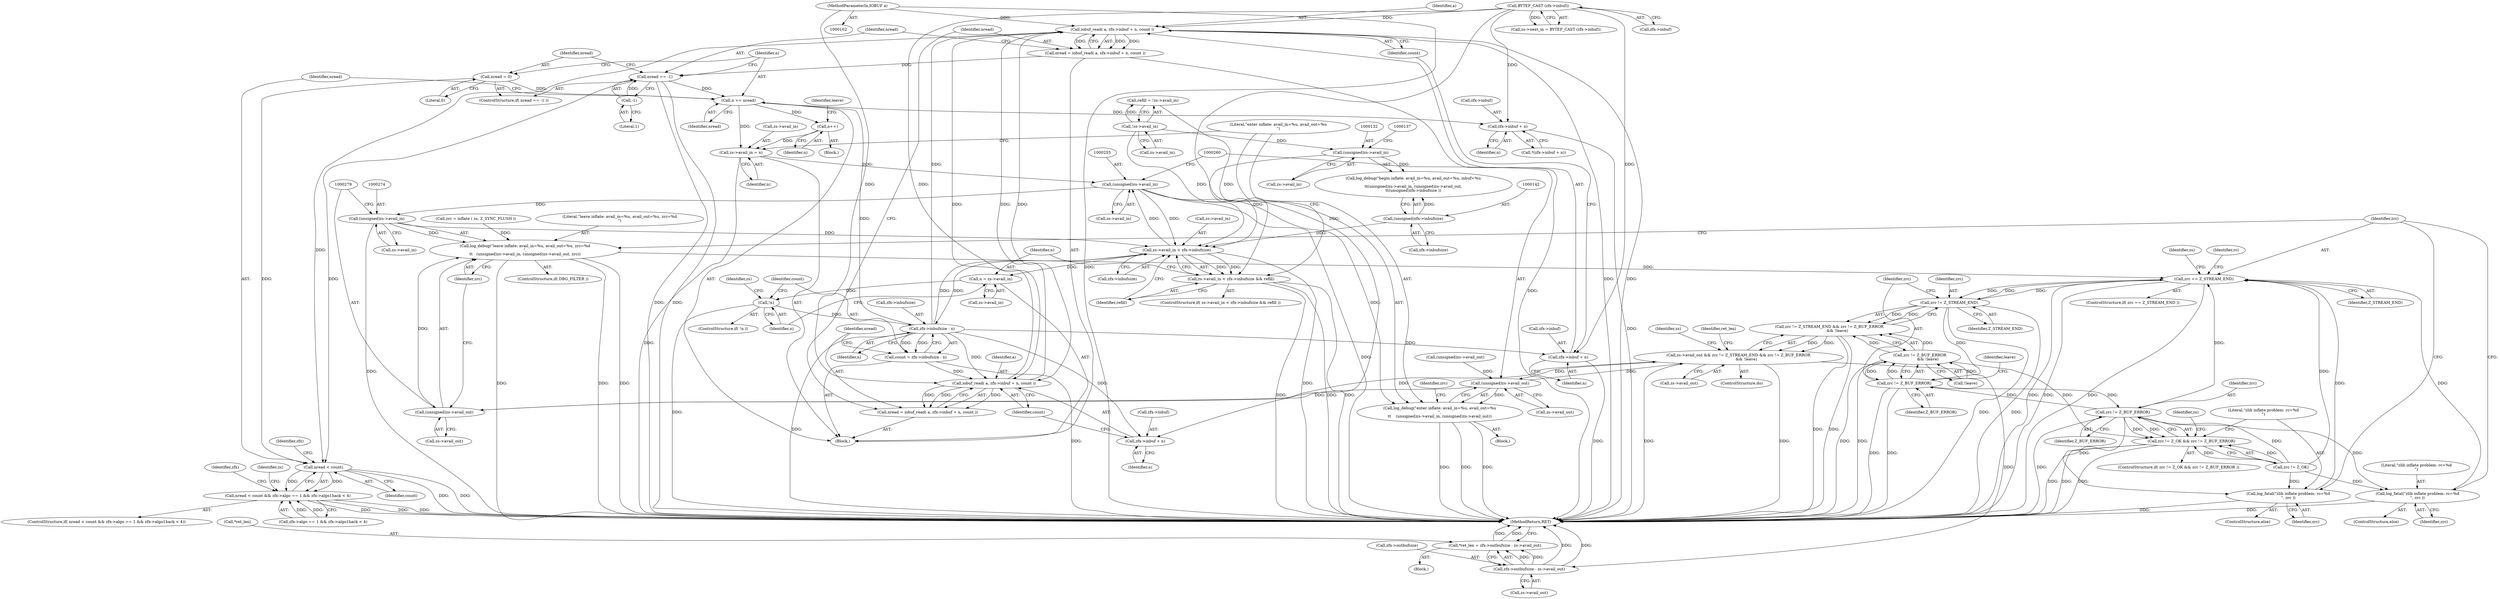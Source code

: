 digraph "0_gnupg_014b2103fcb12f261135e3954f26e9e07b39e342@API" {
"1000194" [label="(Call,iobuf_read( a, zfx->inbuf + n, count ))"];
"1000184" [label="(Call,iobuf_read( a, zfx->inbuf + n, count ))"];
"1000194" [label="(Call,iobuf_read( a, zfx->inbuf + n, count ))"];
"1000105" [label="(MethodParameterIn,IOBUF a)"];
"1000171" [label="(Call,BYTEF_CAST (zfx->inbuf))"];
"1000177" [label="(Call,zfx->inbufsize - n)"];
"1000150" [label="(Call,zs->avail_in < zfx->inbufsize)"];
"1000273" [label="(Call,(unsigned)zs->avail_in)"];
"1000254" [label="(Call,(unsigned)zs->avail_in)"];
"1000247" [label="(Call,zs->avail_in = n)"];
"1000210" [label="(Call,n += nread)"];
"1000207" [label="(Call,nread = 0)"];
"1000203" [label="(Call,nread == -1)"];
"1000192" [label="(Call,nread = iobuf_read( a, zfx->inbuf + n, count ))"];
"1000205" [label="(Call,-1)"];
"1000242" [label="(Call,n++)"];
"1000131" [label="(Call,(unsigned)zs->avail_in)"];
"1000123" [label="(Call,!zs->avail_in)"];
"1000141" [label="(Call,(unsigned)zfx->inbufsize)"];
"1000165" [label="(Call,!n)"];
"1000159" [label="(Call,n = zs->avail_in)"];
"1000175" [label="(Call,count = zfx->inbufsize - n)"];
"1000182" [label="(Call,nread = iobuf_read( a, zfx->inbuf + n, count ))"];
"1000232" [label="(Call,zfx->inbuf + n)"];
"1000149" [label="(Call,zs->avail_in < zfx->inbufsize && refill)"];
"1000186" [label="(Call,zfx->inbuf + n)"];
"1000196" [label="(Call,zfx->inbuf + n)"];
"1000252" [label="(Call,log_debug(\"enter inflate: avail_in=%u, avail_out=%u\n\",\n\t\t    (unsigned)zs->avail_in, (unsigned)zs->avail_out))"];
"1000271" [label="(Call,log_debug(\"leave inflate: avail_in=%u, avail_out=%u, zrc=%d\n\",\n\t\t   (unsigned)zs->avail_in, (unsigned)zs->avail_out, zrc))"];
"1000312" [label="(Call,zrc == Z_STREAM_END)"];
"1000324" [label="(Call,zrc != Z_STREAM_END)"];
"1000323" [label="(Call,zrc != Z_STREAM_END && zrc != Z_BUF_ERROR\n             && !leave)"];
"1000319" [label="(Call,zs->avail_out && zrc != Z_STREAM_END && zrc != Z_BUF_ERROR\n             && !leave)"];
"1000259" [label="(Call,(unsigned)zs->avail_out)"];
"1000278" [label="(Call,(unsigned)zs->avail_out)"];
"1000336" [label="(Call,zfx->outbufsize - zs->avail_out)"];
"1000333" [label="(Call,*ret_len = zfx->outbufsize - zs->avail_out)"];
"1000328" [label="(Call,zrc != Z_BUF_ERROR)"];
"1000290" [label="(Call,zrc != Z_BUF_ERROR)"];
"1000286" [label="(Call,zrc != Z_OK && zrc != Z_BUF_ERROR)"];
"1000304" [label="(Call,log_fatal(\"zlib inflate problem: rc=%d\n\", zrc ))"];
"1000308" [label="(Call,log_fatal(\"zlib inflate problem: rc=%d\n\", zrc ))"];
"1000327" [label="(Call,zrc != Z_BUF_ERROR\n             && !leave)"];
"1000215" [label="(Call,nread < count)"];
"1000214" [label="(Call,nread < count && zfx->algo == 1 && zfx->algo1hack < 4)"];
"1000204" [label="(Identifier,nread)"];
"1000335" [label="(Identifier,ret_len)"];
"1000161" [label="(Call,zs->avail_in)"];
"1000191" [label="(Identifier,count)"];
"1000296" [label="(Identifier,zs)"];
"1000149" [label="(Call,zs->avail_in < zfx->inbufsize && refill)"];
"1000217" [label="(Identifier,count)"];
"1000343" [label="(MethodReturn,RET)"];
"1000194" [label="(Call,iobuf_read( a, zfx->inbuf + n, count ))"];
"1000176" [label="(Identifier,count)"];
"1000316" [label="(Identifier,rc)"];
"1000323" [label="(Call,zrc != Z_STREAM_END && zrc != Z_BUF_ERROR\n             && !leave)"];
"1000146" [label="(ControlStructure,do)"];
"1000337" [label="(Call,zfx->outbufsize)"];
"1000304" [label="(Call,log_fatal(\"zlib inflate problem: rc=%d\n\", zrc ))"];
"1000150" [label="(Call,zs->avail_in < zfx->inbufsize)"];
"1000265" [label="(Identifier,zrc)"];
"1000261" [label="(Call,zs->avail_out)"];
"1000248" [label="(Call,zs->avail_in)"];
"1000154" [label="(Call,zfx->inbufsize)"];
"1000181" [label="(Identifier,n)"];
"1000190" [label="(Identifier,n)"];
"1000151" [label="(Call,zs->avail_in)"];
"1000319" [label="(Call,zs->avail_out && zrc != Z_STREAM_END && zrc != Z_BUF_ERROR\n             && !leave)"];
"1000340" [label="(Call,zs->avail_out)"];
"1000147" [label="(Block,)"];
"1000256" [label="(Call,zs->avail_in)"];
"1000278" [label="(Call,(unsigned)zs->avail_out)"];
"1000206" [label="(Literal,1)"];
"1000121" [label="(Call,refill = !zs->avail_in)"];
"1000313" [label="(Identifier,zrc)"];
"1000285" [label="(ControlStructure,if( zrc != Z_OK && zrc != Z_BUF_ERROR ))"];
"1000133" [label="(Call,zs->avail_in)"];
"1000213" [label="(ControlStructure,if( nread < count && zfx->algo == 1 && zfx->algo1hack < 4))"];
"1000311" [label="(ControlStructure,if( zrc == Z_STREAM_END ))"];
"1000165" [label="(Call,!n)"];
"1000159" [label="(Call,n = zs->avail_in)"];
"1000183" [label="(Identifier,nread)"];
"1000141" [label="(Call,(unsigned)zfx->inbufsize)"];
"1000251" [label="(Identifier,n)"];
"1000202" [label="(ControlStructure,if( nread == -1 ))"];
"1000193" [label="(Identifier,nread)"];
"1000328" [label="(Call,zrc != Z_BUF_ERROR)"];
"1000291" [label="(Identifier,zrc)"];
"1000216" [label="(Identifier,nread)"];
"1000336" [label="(Call,zfx->outbufsize - zs->avail_out)"];
"1000314" [label="(Identifier,Z_STREAM_END)"];
"1000177" [label="(Call,zfx->inbufsize - n)"];
"1000306" [label="(Identifier,zrc)"];
"1000334" [label="(Call,*ret_len)"];
"1000207" [label="(Call,nread = 0)"];
"1000167" [label="(Call,zs->next_in = BYTEF_CAST (zfx->inbuf))"];
"1000333" [label="(Call,*ret_len = zfx->outbufsize - zs->avail_out)"];
"1000124" [label="(Call,zs->avail_in)"];
"1000192" [label="(Call,nread = iobuf_read( a, zfx->inbuf + n, count ))"];
"1000185" [label="(Identifier,a)"];
"1000264" [label="(Call,zrc = inflate ( zs, Z_SYNC_FLUSH ))"];
"1000325" [label="(Identifier,zrc)"];
"1000242" [label="(Call,n++)"];
"1000320" [label="(Call,zs->avail_out)"];
"1000283" [label="(Identifier,zrc)"];
"1000332" [label="(Identifier,leave)"];
"1000208" [label="(Identifier,nread)"];
"1000329" [label="(Identifier,zrc)"];
"1000331" [label="(Call,!leave)"];
"1000171" [label="(Call,BYTEF_CAST (zfx->inbuf))"];
"1000215" [label="(Call,nread < count)"];
"1000243" [label="(Identifier,n)"];
"1000290" [label="(Call,zrc != Z_BUF_ERROR)"];
"1000305" [label="(Literal,\"zlib inflate problem: rc=%d\n\")"];
"1000247" [label="(Call,zs->avail_in = n)"];
"1000166" [label="(Identifier,n)"];
"1000175" [label="(Call,count = zfx->inbufsize - n)"];
"1000327" [label="(Call,zrc != Z_BUF_ERROR\n             && !leave)"];
"1000249" [label="(Identifier,zs)"];
"1000212" [label="(Identifier,nread)"];
"1000196" [label="(Call,zfx->inbuf + n)"];
"1000160" [label="(Identifier,n)"];
"1000195" [label="(Identifier,a)"];
"1000253" [label="(Literal,\"enter inflate: avail_in=%u, avail_out=%u\n\")"];
"1000234" [label="(Identifier,zfx)"];
"1000182" [label="(Call,nread = iobuf_read( a, zfx->inbuf + n, count ))"];
"1000218" [label="(Call,zfx->algo == 1 && zfx->algo1hack < 4)"];
"1000303" [label="(ControlStructure,else)"];
"1000310" [label="(Identifier,zrc)"];
"1000214" [label="(Call,nread < count && zfx->algo == 1 && zfx->algo1hack < 4)"];
"1000280" [label="(Call,zs->avail_out)"];
"1000312" [label="(Call,zrc == Z_STREAM_END)"];
"1000205" [label="(Call,-1)"];
"1000221" [label="(Identifier,zfx)"];
"1000330" [label="(Identifier,Z_BUF_ERROR)"];
"1000129" [label="(Call,log_debug(\"begin inflate: avail_in=%u, avail_out=%u, inbuf=%u\n\",\n\t\t(unsigned)zs->avail_in, (unsigned)zs->avail_out,\n\t\t(unsigned)zfx->inbufsize ))"];
"1000187" [label="(Call,zfx->inbuf)"];
"1000148" [label="(ControlStructure,if( zs->avail_in < zfx->inbufsize && refill ))"];
"1000211" [label="(Identifier,n)"];
"1000184" [label="(Call,iobuf_read( a, zfx->inbuf + n, count ))"];
"1000309" [label="(Literal,\"zlib inflate problem: rc=%d\n\")"];
"1000231" [label="(Call,*(zfx->inbuf + n))"];
"1000169" [label="(Identifier,zs)"];
"1000233" [label="(Call,zfx->inbuf)"];
"1000307" [label="(ControlStructure,else)"];
"1000143" [label="(Call,zfx->inbufsize)"];
"1000321" [label="(Identifier,zs)"];
"1000186" [label="(Call,zfx->inbuf + n)"];
"1000105" [label="(MethodParameterIn,IOBUF a)"];
"1000107" [label="(Block,)"];
"1000232" [label="(Call,zfx->inbuf + n)"];
"1000197" [label="(Call,zfx->inbuf)"];
"1000164" [label="(ControlStructure,if( !n ))"];
"1000210" [label="(Call,n += nread)"];
"1000275" [label="(Call,zs->avail_in)"];
"1000229" [label="(Block,)"];
"1000273" [label="(Call,(unsigned)zs->avail_in)"];
"1000254" [label="(Call,(unsigned)zs->avail_in)"];
"1000203" [label="(Call,nread == -1)"];
"1000286" [label="(Call,zrc != Z_OK && zrc != Z_BUF_ERROR)"];
"1000201" [label="(Identifier,count)"];
"1000245" [label="(Identifier,leave)"];
"1000236" [label="(Identifier,n)"];
"1000157" [label="(Identifier,refill)"];
"1000123" [label="(Call,!zs->avail_in)"];
"1000272" [label="(Literal,\"leave inflate: avail_in=%u, avail_out=%u, zrc=%d\n\")"];
"1000271" [label="(Call,log_debug(\"leave inflate: avail_in=%u, avail_out=%u, zrc=%d\n\",\n\t\t   (unsigned)zs->avail_in, (unsigned)zs->avail_out, zrc))"];
"1000136" [label="(Call,(unsigned)zs->avail_out)"];
"1000269" [label="(ControlStructure,if( DBG_FILTER ))"];
"1000287" [label="(Call,zrc != Z_OK)"];
"1000158" [label="(Block,)"];
"1000200" [label="(Identifier,n)"];
"1000152" [label="(Identifier,zs)"];
"1000209" [label="(Literal,0)"];
"1000292" [label="(Identifier,Z_BUF_ERROR)"];
"1000308" [label="(Call,log_fatal(\"zlib inflate problem: rc=%d\n\", zrc ))"];
"1000259" [label="(Call,(unsigned)zs->avail_out)"];
"1000178" [label="(Call,zfx->inbufsize)"];
"1000252" [label="(Call,log_debug(\"enter inflate: avail_in=%u, avail_out=%u\n\",\n\t\t    (unsigned)zs->avail_in, (unsigned)zs->avail_out))"];
"1000324" [label="(Call,zrc != Z_STREAM_END)"];
"1000172" [label="(Call,zfx->inbuf)"];
"1000131" [label="(Call,(unsigned)zs->avail_in)"];
"1000326" [label="(Identifier,Z_STREAM_END)"];
"1000194" -> "1000192"  [label="AST: "];
"1000194" -> "1000201"  [label="CFG: "];
"1000195" -> "1000194"  [label="AST: "];
"1000196" -> "1000194"  [label="AST: "];
"1000201" -> "1000194"  [label="AST: "];
"1000192" -> "1000194"  [label="CFG: "];
"1000194" -> "1000343"  [label="DDG: "];
"1000194" -> "1000343"  [label="DDG: "];
"1000194" -> "1000184"  [label="DDG: "];
"1000194" -> "1000192"  [label="DDG: "];
"1000194" -> "1000192"  [label="DDG: "];
"1000194" -> "1000192"  [label="DDG: "];
"1000184" -> "1000194"  [label="DDG: "];
"1000184" -> "1000194"  [label="DDG: "];
"1000105" -> "1000194"  [label="DDG: "];
"1000171" -> "1000194"  [label="DDG: "];
"1000177" -> "1000194"  [label="DDG: "];
"1000194" -> "1000215"  [label="DDG: "];
"1000184" -> "1000182"  [label="AST: "];
"1000184" -> "1000191"  [label="CFG: "];
"1000185" -> "1000184"  [label="AST: "];
"1000186" -> "1000184"  [label="AST: "];
"1000191" -> "1000184"  [label="AST: "];
"1000182" -> "1000184"  [label="CFG: "];
"1000184" -> "1000182"  [label="DDG: "];
"1000184" -> "1000182"  [label="DDG: "];
"1000184" -> "1000182"  [label="DDG: "];
"1000105" -> "1000184"  [label="DDG: "];
"1000171" -> "1000184"  [label="DDG: "];
"1000177" -> "1000184"  [label="DDG: "];
"1000175" -> "1000184"  [label="DDG: "];
"1000105" -> "1000102"  [label="AST: "];
"1000105" -> "1000343"  [label="DDG: "];
"1000171" -> "1000167"  [label="AST: "];
"1000171" -> "1000172"  [label="CFG: "];
"1000172" -> "1000171"  [label="AST: "];
"1000167" -> "1000171"  [label="CFG: "];
"1000171" -> "1000167"  [label="DDG: "];
"1000171" -> "1000186"  [label="DDG: "];
"1000171" -> "1000196"  [label="DDG: "];
"1000171" -> "1000232"  [label="DDG: "];
"1000177" -> "1000175"  [label="AST: "];
"1000177" -> "1000181"  [label="CFG: "];
"1000178" -> "1000177"  [label="AST: "];
"1000181" -> "1000177"  [label="AST: "];
"1000175" -> "1000177"  [label="CFG: "];
"1000177" -> "1000343"  [label="DDG: "];
"1000177" -> "1000150"  [label="DDG: "];
"1000177" -> "1000175"  [label="DDG: "];
"1000177" -> "1000175"  [label="DDG: "];
"1000150" -> "1000177"  [label="DDG: "];
"1000165" -> "1000177"  [label="DDG: "];
"1000177" -> "1000186"  [label="DDG: "];
"1000177" -> "1000196"  [label="DDG: "];
"1000177" -> "1000210"  [label="DDG: "];
"1000150" -> "1000149"  [label="AST: "];
"1000150" -> "1000154"  [label="CFG: "];
"1000151" -> "1000150"  [label="AST: "];
"1000154" -> "1000150"  [label="AST: "];
"1000157" -> "1000150"  [label="CFG: "];
"1000149" -> "1000150"  [label="CFG: "];
"1000150" -> "1000343"  [label="DDG: "];
"1000150" -> "1000149"  [label="DDG: "];
"1000150" -> "1000149"  [label="DDG: "];
"1000273" -> "1000150"  [label="DDG: "];
"1000131" -> "1000150"  [label="DDG: "];
"1000254" -> "1000150"  [label="DDG: "];
"1000123" -> "1000150"  [label="DDG: "];
"1000141" -> "1000150"  [label="DDG: "];
"1000150" -> "1000159"  [label="DDG: "];
"1000150" -> "1000254"  [label="DDG: "];
"1000273" -> "1000271"  [label="AST: "];
"1000273" -> "1000275"  [label="CFG: "];
"1000274" -> "1000273"  [label="AST: "];
"1000275" -> "1000273"  [label="AST: "];
"1000279" -> "1000273"  [label="CFG: "];
"1000273" -> "1000343"  [label="DDG: "];
"1000273" -> "1000271"  [label="DDG: "];
"1000254" -> "1000273"  [label="DDG: "];
"1000254" -> "1000252"  [label="AST: "];
"1000254" -> "1000256"  [label="CFG: "];
"1000255" -> "1000254"  [label="AST: "];
"1000256" -> "1000254"  [label="AST: "];
"1000260" -> "1000254"  [label="CFG: "];
"1000254" -> "1000343"  [label="DDG: "];
"1000254" -> "1000252"  [label="DDG: "];
"1000247" -> "1000254"  [label="DDG: "];
"1000247" -> "1000158"  [label="AST: "];
"1000247" -> "1000251"  [label="CFG: "];
"1000248" -> "1000247"  [label="AST: "];
"1000251" -> "1000247"  [label="AST: "];
"1000253" -> "1000247"  [label="CFG: "];
"1000247" -> "1000343"  [label="DDG: "];
"1000210" -> "1000247"  [label="DDG: "];
"1000242" -> "1000247"  [label="DDG: "];
"1000210" -> "1000158"  [label="AST: "];
"1000210" -> "1000212"  [label="CFG: "];
"1000211" -> "1000210"  [label="AST: "];
"1000212" -> "1000210"  [label="AST: "];
"1000216" -> "1000210"  [label="CFG: "];
"1000207" -> "1000210"  [label="DDG: "];
"1000203" -> "1000210"  [label="DDG: "];
"1000210" -> "1000232"  [label="DDG: "];
"1000210" -> "1000242"  [label="DDG: "];
"1000207" -> "1000202"  [label="AST: "];
"1000207" -> "1000209"  [label="CFG: "];
"1000208" -> "1000207"  [label="AST: "];
"1000209" -> "1000207"  [label="AST: "];
"1000211" -> "1000207"  [label="CFG: "];
"1000207" -> "1000215"  [label="DDG: "];
"1000203" -> "1000202"  [label="AST: "];
"1000203" -> "1000205"  [label="CFG: "];
"1000204" -> "1000203"  [label="AST: "];
"1000205" -> "1000203"  [label="AST: "];
"1000208" -> "1000203"  [label="CFG: "];
"1000211" -> "1000203"  [label="CFG: "];
"1000203" -> "1000343"  [label="DDG: "];
"1000203" -> "1000343"  [label="DDG: "];
"1000192" -> "1000203"  [label="DDG: "];
"1000205" -> "1000203"  [label="DDG: "];
"1000203" -> "1000215"  [label="DDG: "];
"1000192" -> "1000158"  [label="AST: "];
"1000193" -> "1000192"  [label="AST: "];
"1000204" -> "1000192"  [label="CFG: "];
"1000192" -> "1000343"  [label="DDG: "];
"1000205" -> "1000206"  [label="CFG: "];
"1000206" -> "1000205"  [label="AST: "];
"1000242" -> "1000229"  [label="AST: "];
"1000242" -> "1000243"  [label="CFG: "];
"1000243" -> "1000242"  [label="AST: "];
"1000245" -> "1000242"  [label="CFG: "];
"1000131" -> "1000129"  [label="AST: "];
"1000131" -> "1000133"  [label="CFG: "];
"1000132" -> "1000131"  [label="AST: "];
"1000133" -> "1000131"  [label="AST: "];
"1000137" -> "1000131"  [label="CFG: "];
"1000131" -> "1000129"  [label="DDG: "];
"1000123" -> "1000131"  [label="DDG: "];
"1000123" -> "1000121"  [label="AST: "];
"1000123" -> "1000124"  [label="CFG: "];
"1000124" -> "1000123"  [label="AST: "];
"1000121" -> "1000123"  [label="CFG: "];
"1000123" -> "1000121"  [label="DDG: "];
"1000141" -> "1000129"  [label="AST: "];
"1000141" -> "1000143"  [label="CFG: "];
"1000142" -> "1000141"  [label="AST: "];
"1000143" -> "1000141"  [label="AST: "];
"1000129" -> "1000141"  [label="CFG: "];
"1000141" -> "1000129"  [label="DDG: "];
"1000165" -> "1000164"  [label="AST: "];
"1000165" -> "1000166"  [label="CFG: "];
"1000166" -> "1000165"  [label="AST: "];
"1000169" -> "1000165"  [label="CFG: "];
"1000176" -> "1000165"  [label="CFG: "];
"1000165" -> "1000343"  [label="DDG: "];
"1000159" -> "1000165"  [label="DDG: "];
"1000159" -> "1000158"  [label="AST: "];
"1000159" -> "1000161"  [label="CFG: "];
"1000160" -> "1000159"  [label="AST: "];
"1000161" -> "1000159"  [label="AST: "];
"1000166" -> "1000159"  [label="CFG: "];
"1000175" -> "1000158"  [label="AST: "];
"1000176" -> "1000175"  [label="AST: "];
"1000183" -> "1000175"  [label="CFG: "];
"1000175" -> "1000343"  [label="DDG: "];
"1000182" -> "1000158"  [label="AST: "];
"1000183" -> "1000182"  [label="AST: "];
"1000193" -> "1000182"  [label="CFG: "];
"1000232" -> "1000231"  [label="AST: "];
"1000232" -> "1000236"  [label="CFG: "];
"1000233" -> "1000232"  [label="AST: "];
"1000236" -> "1000232"  [label="AST: "];
"1000231" -> "1000232"  [label="CFG: "];
"1000232" -> "1000343"  [label="DDG: "];
"1000149" -> "1000148"  [label="AST: "];
"1000149" -> "1000157"  [label="CFG: "];
"1000157" -> "1000149"  [label="AST: "];
"1000160" -> "1000149"  [label="CFG: "];
"1000253" -> "1000149"  [label="CFG: "];
"1000149" -> "1000343"  [label="DDG: "];
"1000149" -> "1000343"  [label="DDG: "];
"1000149" -> "1000343"  [label="DDG: "];
"1000121" -> "1000149"  [label="DDG: "];
"1000186" -> "1000190"  [label="CFG: "];
"1000187" -> "1000186"  [label="AST: "];
"1000190" -> "1000186"  [label="AST: "];
"1000191" -> "1000186"  [label="CFG: "];
"1000196" -> "1000200"  [label="CFG: "];
"1000197" -> "1000196"  [label="AST: "];
"1000200" -> "1000196"  [label="AST: "];
"1000201" -> "1000196"  [label="CFG: "];
"1000196" -> "1000343"  [label="DDG: "];
"1000252" -> "1000147"  [label="AST: "];
"1000252" -> "1000259"  [label="CFG: "];
"1000253" -> "1000252"  [label="AST: "];
"1000259" -> "1000252"  [label="AST: "];
"1000265" -> "1000252"  [label="CFG: "];
"1000252" -> "1000343"  [label="DDG: "];
"1000252" -> "1000343"  [label="DDG: "];
"1000252" -> "1000343"  [label="DDG: "];
"1000259" -> "1000252"  [label="DDG: "];
"1000271" -> "1000269"  [label="AST: "];
"1000271" -> "1000283"  [label="CFG: "];
"1000272" -> "1000271"  [label="AST: "];
"1000278" -> "1000271"  [label="AST: "];
"1000283" -> "1000271"  [label="AST: "];
"1000313" -> "1000271"  [label="CFG: "];
"1000271" -> "1000343"  [label="DDG: "];
"1000271" -> "1000343"  [label="DDG: "];
"1000271" -> "1000343"  [label="DDG: "];
"1000278" -> "1000271"  [label="DDG: "];
"1000264" -> "1000271"  [label="DDG: "];
"1000271" -> "1000312"  [label="DDG: "];
"1000312" -> "1000311"  [label="AST: "];
"1000312" -> "1000314"  [label="CFG: "];
"1000313" -> "1000312"  [label="AST: "];
"1000314" -> "1000312"  [label="AST: "];
"1000321" -> "1000312"  [label="CFG: "];
"1000316" -> "1000312"  [label="CFG: "];
"1000312" -> "1000343"  [label="DDG: "];
"1000312" -> "1000343"  [label="DDG: "];
"1000312" -> "1000343"  [label="DDG: "];
"1000308" -> "1000312"  [label="DDG: "];
"1000290" -> "1000312"  [label="DDG: "];
"1000304" -> "1000312"  [label="DDG: "];
"1000287" -> "1000312"  [label="DDG: "];
"1000324" -> "1000312"  [label="DDG: "];
"1000312" -> "1000324"  [label="DDG: "];
"1000312" -> "1000324"  [label="DDG: "];
"1000324" -> "1000323"  [label="AST: "];
"1000324" -> "1000326"  [label="CFG: "];
"1000325" -> "1000324"  [label="AST: "];
"1000326" -> "1000324"  [label="AST: "];
"1000329" -> "1000324"  [label="CFG: "];
"1000323" -> "1000324"  [label="CFG: "];
"1000324" -> "1000343"  [label="DDG: "];
"1000324" -> "1000343"  [label="DDG: "];
"1000324" -> "1000323"  [label="DDG: "];
"1000324" -> "1000323"  [label="DDG: "];
"1000324" -> "1000328"  [label="DDG: "];
"1000323" -> "1000319"  [label="AST: "];
"1000323" -> "1000327"  [label="CFG: "];
"1000327" -> "1000323"  [label="AST: "];
"1000319" -> "1000323"  [label="CFG: "];
"1000323" -> "1000343"  [label="DDG: "];
"1000323" -> "1000343"  [label="DDG: "];
"1000323" -> "1000319"  [label="DDG: "];
"1000323" -> "1000319"  [label="DDG: "];
"1000327" -> "1000323"  [label="DDG: "];
"1000327" -> "1000323"  [label="DDG: "];
"1000319" -> "1000146"  [label="AST: "];
"1000319" -> "1000320"  [label="CFG: "];
"1000320" -> "1000319"  [label="AST: "];
"1000152" -> "1000319"  [label="CFG: "];
"1000335" -> "1000319"  [label="CFG: "];
"1000319" -> "1000343"  [label="DDG: "];
"1000319" -> "1000343"  [label="DDG: "];
"1000319" -> "1000259"  [label="DDG: "];
"1000278" -> "1000319"  [label="DDG: "];
"1000259" -> "1000319"  [label="DDG: "];
"1000319" -> "1000336"  [label="DDG: "];
"1000259" -> "1000261"  [label="CFG: "];
"1000260" -> "1000259"  [label="AST: "];
"1000261" -> "1000259"  [label="AST: "];
"1000136" -> "1000259"  [label="DDG: "];
"1000259" -> "1000278"  [label="DDG: "];
"1000278" -> "1000280"  [label="CFG: "];
"1000279" -> "1000278"  [label="AST: "];
"1000280" -> "1000278"  [label="AST: "];
"1000283" -> "1000278"  [label="CFG: "];
"1000336" -> "1000333"  [label="AST: "];
"1000336" -> "1000340"  [label="CFG: "];
"1000337" -> "1000336"  [label="AST: "];
"1000340" -> "1000336"  [label="AST: "];
"1000333" -> "1000336"  [label="CFG: "];
"1000336" -> "1000343"  [label="DDG: "];
"1000336" -> "1000343"  [label="DDG: "];
"1000336" -> "1000333"  [label="DDG: "];
"1000336" -> "1000333"  [label="DDG: "];
"1000333" -> "1000107"  [label="AST: "];
"1000334" -> "1000333"  [label="AST: "];
"1000343" -> "1000333"  [label="CFG: "];
"1000333" -> "1000343"  [label="DDG: "];
"1000333" -> "1000343"  [label="DDG: "];
"1000328" -> "1000327"  [label="AST: "];
"1000328" -> "1000330"  [label="CFG: "];
"1000329" -> "1000328"  [label="AST: "];
"1000330" -> "1000328"  [label="AST: "];
"1000332" -> "1000328"  [label="CFG: "];
"1000327" -> "1000328"  [label="CFG: "];
"1000328" -> "1000343"  [label="DDG: "];
"1000328" -> "1000343"  [label="DDG: "];
"1000328" -> "1000290"  [label="DDG: "];
"1000328" -> "1000327"  [label="DDG: "];
"1000328" -> "1000327"  [label="DDG: "];
"1000290" -> "1000328"  [label="DDG: "];
"1000290" -> "1000286"  [label="AST: "];
"1000290" -> "1000292"  [label="CFG: "];
"1000291" -> "1000290"  [label="AST: "];
"1000292" -> "1000290"  [label="AST: "];
"1000286" -> "1000290"  [label="CFG: "];
"1000290" -> "1000343"  [label="DDG: "];
"1000290" -> "1000286"  [label="DDG: "];
"1000290" -> "1000286"  [label="DDG: "];
"1000287" -> "1000290"  [label="DDG: "];
"1000290" -> "1000304"  [label="DDG: "];
"1000290" -> "1000308"  [label="DDG: "];
"1000286" -> "1000285"  [label="AST: "];
"1000286" -> "1000287"  [label="CFG: "];
"1000287" -> "1000286"  [label="AST: "];
"1000296" -> "1000286"  [label="CFG: "];
"1000309" -> "1000286"  [label="CFG: "];
"1000286" -> "1000343"  [label="DDG: "];
"1000286" -> "1000343"  [label="DDG: "];
"1000286" -> "1000343"  [label="DDG: "];
"1000287" -> "1000286"  [label="DDG: "];
"1000287" -> "1000286"  [label="DDG: "];
"1000327" -> "1000286"  [label="DDG: "];
"1000304" -> "1000303"  [label="AST: "];
"1000304" -> "1000306"  [label="CFG: "];
"1000305" -> "1000304"  [label="AST: "];
"1000306" -> "1000304"  [label="AST: "];
"1000313" -> "1000304"  [label="CFG: "];
"1000304" -> "1000343"  [label="DDG: "];
"1000287" -> "1000304"  [label="DDG: "];
"1000308" -> "1000307"  [label="AST: "];
"1000308" -> "1000310"  [label="CFG: "];
"1000309" -> "1000308"  [label="AST: "];
"1000310" -> "1000308"  [label="AST: "];
"1000313" -> "1000308"  [label="CFG: "];
"1000308" -> "1000343"  [label="DDG: "];
"1000287" -> "1000308"  [label="DDG: "];
"1000327" -> "1000331"  [label="CFG: "];
"1000331" -> "1000327"  [label="AST: "];
"1000327" -> "1000343"  [label="DDG: "];
"1000327" -> "1000343"  [label="DDG: "];
"1000331" -> "1000327"  [label="DDG: "];
"1000215" -> "1000214"  [label="AST: "];
"1000215" -> "1000217"  [label="CFG: "];
"1000216" -> "1000215"  [label="AST: "];
"1000217" -> "1000215"  [label="AST: "];
"1000221" -> "1000215"  [label="CFG: "];
"1000214" -> "1000215"  [label="CFG: "];
"1000215" -> "1000343"  [label="DDG: "];
"1000215" -> "1000343"  [label="DDG: "];
"1000215" -> "1000214"  [label="DDG: "];
"1000215" -> "1000214"  [label="DDG: "];
"1000214" -> "1000213"  [label="AST: "];
"1000214" -> "1000218"  [label="CFG: "];
"1000218" -> "1000214"  [label="AST: "];
"1000234" -> "1000214"  [label="CFG: "];
"1000249" -> "1000214"  [label="CFG: "];
"1000214" -> "1000343"  [label="DDG: "];
"1000214" -> "1000343"  [label="DDG: "];
"1000214" -> "1000343"  [label="DDG: "];
"1000218" -> "1000214"  [label="DDG: "];
"1000218" -> "1000214"  [label="DDG: "];
}
